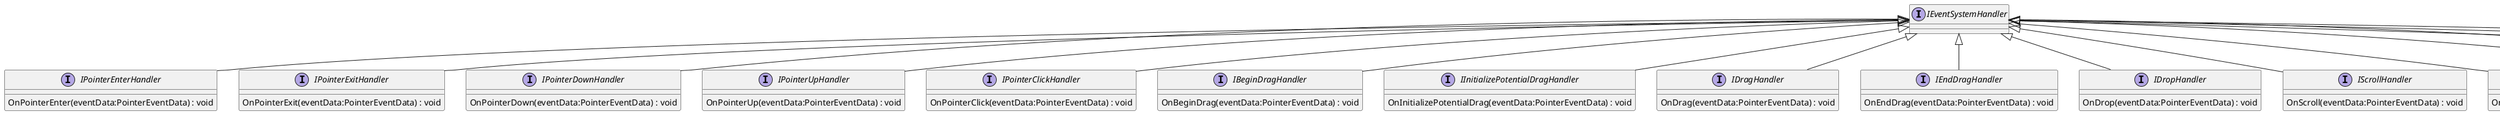 @startuml
interface IEventSystemHandler {
}
interface IPointerEnterHandler {
    OnPointerEnter(eventData:PointerEventData) : void
}
interface IPointerExitHandler {
    OnPointerExit(eventData:PointerEventData) : void
}
interface IPointerDownHandler {
    OnPointerDown(eventData:PointerEventData) : void
}
interface IPointerUpHandler {
    OnPointerUp(eventData:PointerEventData) : void
}
interface IPointerClickHandler {
    OnPointerClick(eventData:PointerEventData) : void
}
interface IBeginDragHandler {
    OnBeginDrag(eventData:PointerEventData) : void
}
interface IInitializePotentialDragHandler {
    OnInitializePotentialDrag(eventData:PointerEventData) : void
}
interface IDragHandler {
    OnDrag(eventData:PointerEventData) : void
}
interface IEndDragHandler {
    OnEndDrag(eventData:PointerEventData) : void
}
interface IDropHandler {
    OnDrop(eventData:PointerEventData) : void
}
interface IScrollHandler {
    OnScroll(eventData:PointerEventData) : void
}
interface IUpdateSelectedHandler {
    OnUpdateSelected(eventData:BaseEventData) : void
}
interface ISelectHandler {
    OnSelect(eventData:BaseEventData) : void
}
interface IDeselectHandler {
    OnDeselect(eventData:BaseEventData) : void
}
interface IMoveHandler {
    OnMove(eventData:AxisEventData) : void
}
interface ISubmitHandler {
    OnSubmit(eventData:BaseEventData) : void
}
interface ICancelHandler {
    OnCancel(eventData:BaseEventData) : void
}
IEventSystemHandler <|-- IPointerEnterHandler
IEventSystemHandler <|-- IPointerExitHandler
IEventSystemHandler <|-- IPointerDownHandler
IEventSystemHandler <|-- IPointerUpHandler
IEventSystemHandler <|-- IPointerClickHandler
IEventSystemHandler <|-- IBeginDragHandler
IEventSystemHandler <|-- IInitializePotentialDragHandler
IEventSystemHandler <|-- IDragHandler
IEventSystemHandler <|-- IEndDragHandler
IEventSystemHandler <|-- IDropHandler
IEventSystemHandler <|-- IScrollHandler
IEventSystemHandler <|-- IUpdateSelectedHandler
IEventSystemHandler <|-- ISelectHandler
IEventSystemHandler <|-- IDeselectHandler
IEventSystemHandler <|-- IMoveHandler
IEventSystemHandler <|-- ISubmitHandler
IEventSystemHandler <|-- ICancelHandler
@enduml

